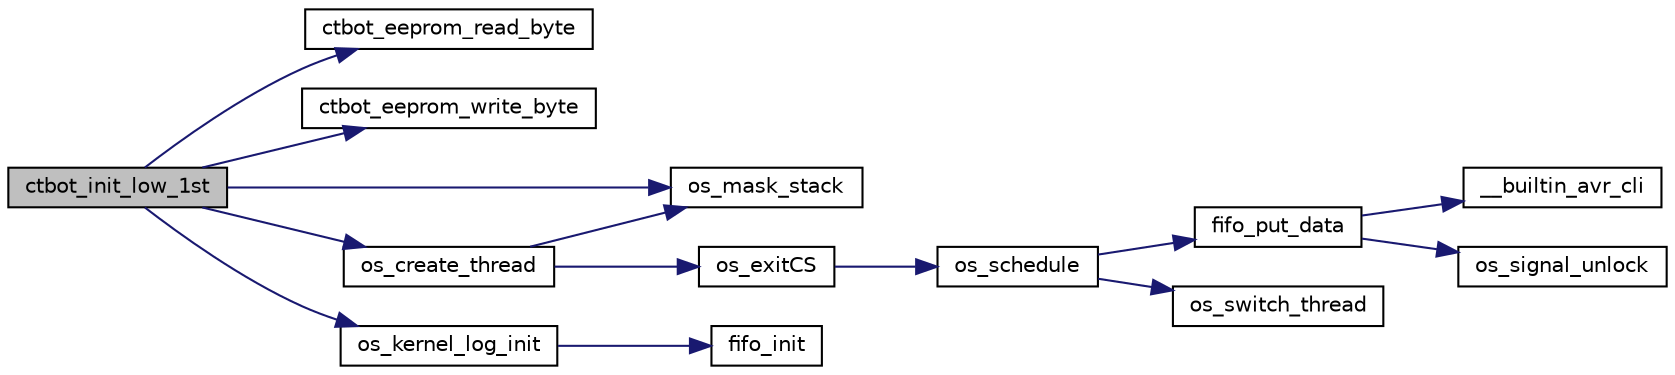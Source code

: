 digraph G
{
  edge [fontname="Helvetica",fontsize="10",labelfontname="Helvetica",labelfontsize="10"];
  node [fontname="Helvetica",fontsize="10",shape=record];
  rankdir="LR";
  Node1 [label="ctbot_init_low_1st",height=0.2,width=0.4,color="black", fillcolor="grey75", style="filled" fontcolor="black"];
  Node1 -> Node2 [color="midnightblue",fontsize="10",style="solid",fontname="Helvetica"];
  Node2 [label="ctbot_eeprom_read_byte",height=0.2,width=0.4,color="black", fillcolor="white", style="filled",URL="$eeprom__pc_8c.html#a77ca3a10517b6fb65f814edb8fc109bd"];
  Node1 -> Node3 [color="midnightblue",fontsize="10",style="solid",fontname="Helvetica"];
  Node3 [label="ctbot_eeprom_write_byte",height=0.2,width=0.4,color="black", fillcolor="white", style="filled",URL="$eeprom__pc_8c.html#ae1460a09ea2078c972a8f8e420773123"];
  Node1 -> Node4 [color="midnightblue",fontsize="10",style="solid",fontname="Helvetica"];
  Node4 [label="os_create_thread",height=0.2,width=0.4,color="black", fillcolor="white", style="filled",URL="$os__thread_8h.html#a2225be2eb34882c09ae7ad31a8b07207"];
  Node4 -> Node5 [color="midnightblue",fontsize="10",style="solid",fontname="Helvetica"];
  Node5 [label="os_mask_stack",height=0.2,width=0.4,color="black", fillcolor="white", style="filled",URL="$os__thread_8c.html#ac0440fe078802d66f53552e2eaec35fb"];
  Node4 -> Node6 [color="midnightblue",fontsize="10",style="solid",fontname="Helvetica"];
  Node6 [label="os_exitCS",height=0.2,width=0.4,color="black", fillcolor="white", style="filled",URL="$os__thread_8h.html#a146cd9b383b02d8e5424e2de5bfdf7e1"];
  Node6 -> Node7 [color="midnightblue",fontsize="10",style="solid",fontname="Helvetica"];
  Node7 [label="os_schedule",height=0.2,width=0.4,color="black", fillcolor="white", style="filled",URL="$os__scheduler_8h.html#aaf0ea29568109bcdfb1d527f223accad"];
  Node7 -> Node8 [color="midnightblue",fontsize="10",style="solid",fontname="Helvetica"];
  Node8 [label="fifo_put_data",height=0.2,width=0.4,color="black", fillcolor="white", style="filled",URL="$fifo_8c.html#a7b3f9ad457273c9717bff49113c84250"];
  Node8 -> Node9 [color="midnightblue",fontsize="10",style="solid",fontname="Helvetica"];
  Node9 [label="__builtin_avr_cli",height=0.2,width=0.4,color="black", fillcolor="white", style="filled",URL="$builtins_8h.html#a41590bd57be6a89c1b9bcafe523207f2",tooltip="Disables all interrupts by clearing the global interrupt mask."];
  Node8 -> Node10 [color="midnightblue",fontsize="10",style="solid",fontname="Helvetica"];
  Node10 [label="os_signal_unlock",height=0.2,width=0.4,color="black", fillcolor="white", style="filled",URL="$os__thread__pc_8c.html#aa0b166109be9754de9b8b863b8d197c7"];
  Node7 -> Node11 [color="midnightblue",fontsize="10",style="solid",fontname="Helvetica"];
  Node11 [label="os_switch_thread",height=0.2,width=0.4,color="black", fillcolor="white", style="filled",URL="$os__thread_8h.html#afa82438e9832609bc5ffbddad166e1b7"];
  Node1 -> Node5 [color="midnightblue",fontsize="10",style="solid",fontname="Helvetica"];
  Node1 -> Node12 [color="midnightblue",fontsize="10",style="solid",fontname="Helvetica"];
  Node12 [label="os_kernel_log_init",height=0.2,width=0.4,color="black", fillcolor="white", style="filled",URL="$os__thread_8h.html#a8dc4e2317522bc6d58ac8a66dc236745"];
  Node12 -> Node13 [color="midnightblue",fontsize="10",style="solid",fontname="Helvetica"];
  Node13 [label="fifo_init",height=0.2,width=0.4,color="black", fillcolor="white", style="filled",URL="$fifo_8c.html#a125e7099a807c9ec1e62227f84723248"];
}
